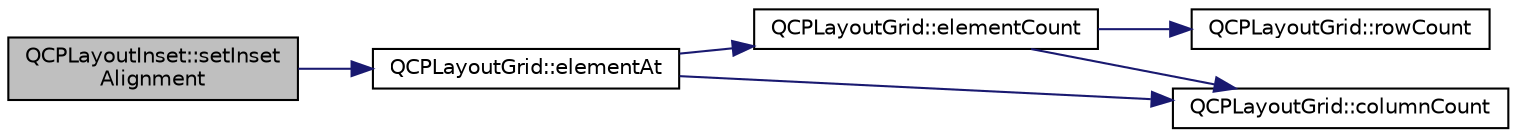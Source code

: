 digraph "QCPLayoutInset::setInsetAlignment"
{
  edge [fontname="Helvetica",fontsize="10",labelfontname="Helvetica",labelfontsize="10"];
  node [fontname="Helvetica",fontsize="10",shape=record];
  rankdir="LR";
  Node51 [label="QCPLayoutInset::setInset\lAlignment",height=0.2,width=0.4,color="black", fillcolor="grey75", style="filled", fontcolor="black"];
  Node51 -> Node52 [color="midnightblue",fontsize="10",style="solid",fontname="Helvetica"];
  Node52 [label="QCPLayoutGrid::elementAt",height=0.2,width=0.4,color="black", fillcolor="white", style="filled",URL="$df/dd4/class_q_c_p_layout_grid.html#a97672ecc379cb3a09639926ba9980297"];
  Node52 -> Node53 [color="midnightblue",fontsize="10",style="solid",fontname="Helvetica"];
  Node53 [label="QCPLayoutGrid::elementCount",height=0.2,width=0.4,color="black", fillcolor="white", style="filled",URL="$df/dd4/class_q_c_p_layout_grid.html#a77f194843d037e0da6d5f3170acdf3a2"];
  Node53 -> Node54 [color="midnightblue",fontsize="10",style="solid",fontname="Helvetica"];
  Node54 [label="QCPLayoutGrid::rowCount",height=0.2,width=0.4,color="black", fillcolor="white", style="filled",URL="$df/dd4/class_q_c_p_layout_grid.html#a19c66fd76cbce58a8e94f33797e0c0aa"];
  Node53 -> Node55 [color="midnightblue",fontsize="10",style="solid",fontname="Helvetica"];
  Node55 [label="QCPLayoutGrid::columnCount",height=0.2,width=0.4,color="black", fillcolor="white", style="filled",URL="$df/dd4/class_q_c_p_layout_grid.html#a1a2962cbf45011405b64b913afa8e7a2"];
  Node52 -> Node55 [color="midnightblue",fontsize="10",style="solid",fontname="Helvetica"];
}
